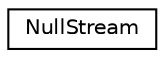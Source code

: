 digraph "Graphical Class Hierarchy"
{
  edge [fontname="Helvetica",fontsize="10",labelfontname="Helvetica",labelfontsize="10"];
  node [fontname="Helvetica",fontsize="10",shape=record];
  rankdir="LR";
  Node0 [label="NullStream",height=0.2,width=0.4,color="black", fillcolor="white", style="filled",URL="$structNullStream.html"];
}
